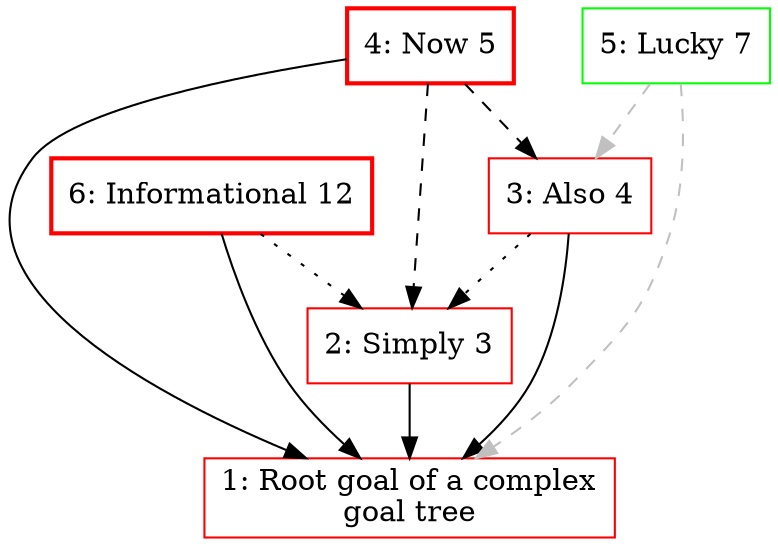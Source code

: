 digraph g {
node [shape=box];
1 [label="1: Root goal of a complex
goal tree", color=red];
2 [label="2: Simply 3", color=red];
3 [label="3: Also 4", color=red];
4 [label="4: Now 5", color=red, style=bold];
5 [label="5: Lucky 7", color=green];
6 [label="6: Informational 12", color=red, style=bold];
2 -> 1 [color=black];
3 -> 1 [color=black];
4 -> 1 [color=black];
5 -> 1 [color=gray, style=dashed];
6 -> 1 [color=black];
3 -> 2 [color=black, style=dotted];
4 -> 2 [color=black, style=dashed];
6 -> 2 [color=black, style=dotted];
4 -> 3 [color=black, style=dashed];
5 -> 3 [color=gray, style=dashed];
}
